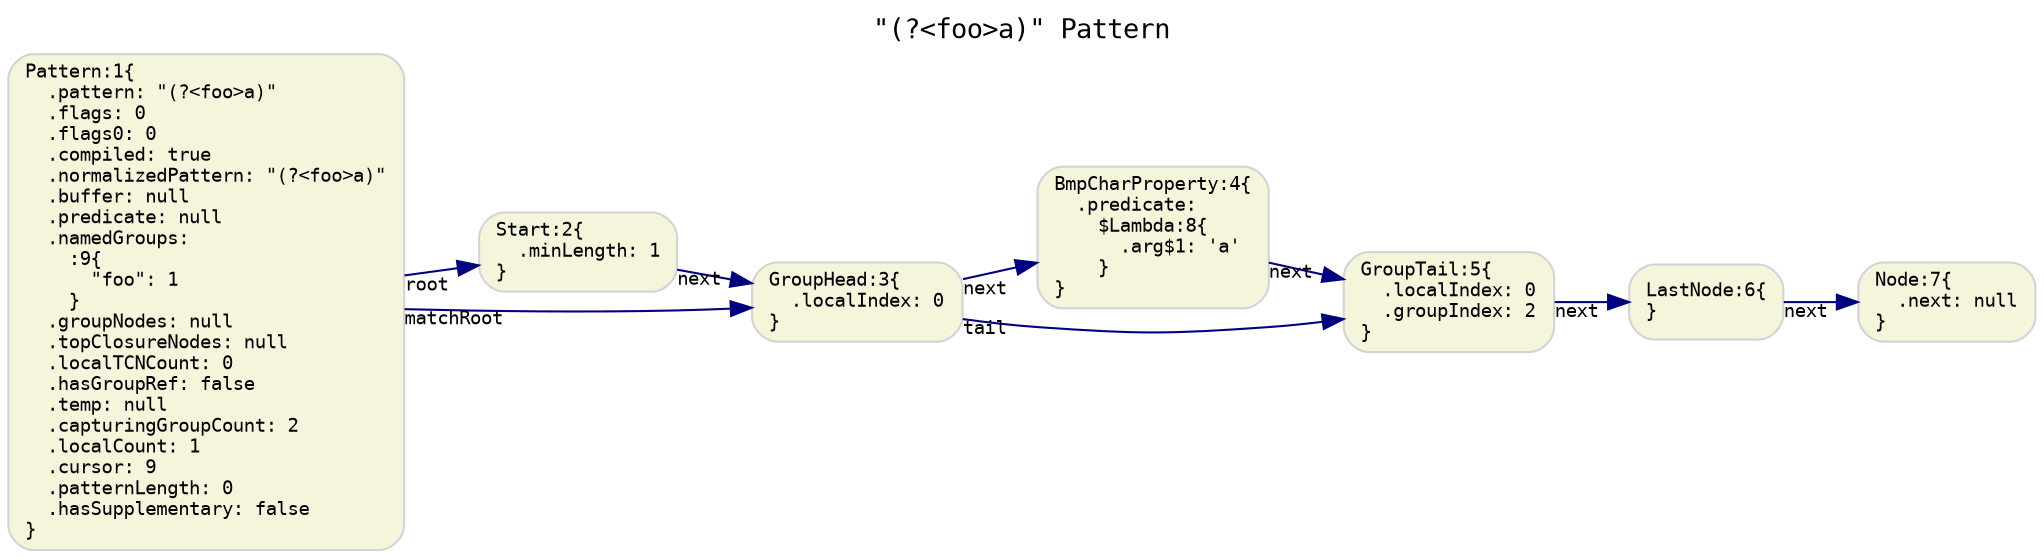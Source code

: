 digraph G {
  rankdir=LR;
  labelloc="t";
  label="\"(?<foo>a)\" Pattern\l";
  graph [fontname="Monospace", fontsize="13"]

  // default nodes
  node [fontname="Monospace", fontsize="9", shape="box", style="rounded,filled", color="LightGray", fillcolor="Beige"]
  1[ label="Pattern:1\{\l  .pattern: \"(?<foo>a)\"\l  .flags: 0\l  .flags0: 0\l  .compiled: true\l  .normalizedPattern: \"(?<foo>a)\"\l  .buffer: null\l  .predicate: null\l  .namedGroups:\l    :9\{\l      \"foo\": 1\l    \}\l  .groupNodes: null\l  .topClosureNodes: null\l  .localTCNCount: 0\l  .hasGroupRef: false\l  .temp: null\l  .capturingGroupCount: 2\l  .localCount: 1\l  .cursor: 9\l  .patternLength: 0\l  .hasSupplementary: false\l\}\l" ]
  2[ label="Start:2\{\l  .minLength: 1\l\}\l" ]
  3[ label="GroupHead:3\{\l  .localIndex: 0\l\}\l" ]
  4[ label="BmpCharProperty:4\{\l  .predicate:\l    $Lambda:8\{\l      .arg$1: 'a'\l    \}\l\}\l" ]
  5[ label="GroupTail:5\{\l  .localIndex: 0\l  .groupIndex: 2\l\}\l" ]
  6[ label="LastNode:6\{\l\}\l" ]
  7[ label="Node:7\{\l  .next: null\l\}\l" ]

  // default edges
  edge [fontname="Monospace", fontsize="9", color="Navy"]
  6 -> 7 [ label="",  taillabel="next" ]
  5 -> 6 [ label="",  taillabel="next" ]
  4 -> 5 [ label="",  taillabel="next" ]
  3 -> 4 [ label="",  taillabel="next" ]
  3 -> 5 [ label="",  taillabel="tail" ]
  2 -> 3 [ label="",  taillabel="next" ]
  1 -> 2 [ label="",  taillabel="root" ]
  1 -> 3 [ label="",  taillabel="matchRoot" ]
}
